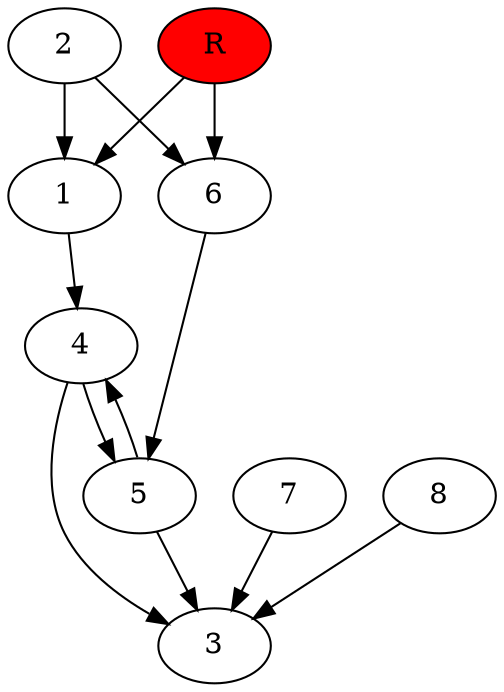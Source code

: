 digraph prb15929 {
	1
	2
	3
	4
	5
	6
	7
	8
	R [fillcolor="#ff0000" style=filled]
	1 -> 4
	2 -> 1
	2 -> 6
	4 -> 3
	4 -> 5
	5 -> 3
	5 -> 4
	6 -> 5
	7 -> 3
	8 -> 3
	R -> 1
	R -> 6
}
